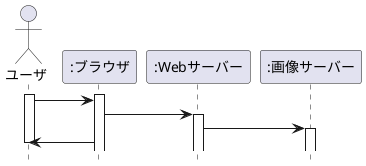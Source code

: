 @startuml web
hide footbox
actor "ユーザ" as user
participant ":ブラウザ" as boundary
participant ":Webサーバー" as webserver 
participant ":画像サーバー" as fotserver

activate user
activate boundary
user -> boundary
boundary ->webserver
activate webserver
webserver -> fotserver
activate fotserver
boundary -> user
deactivate user
@enduml